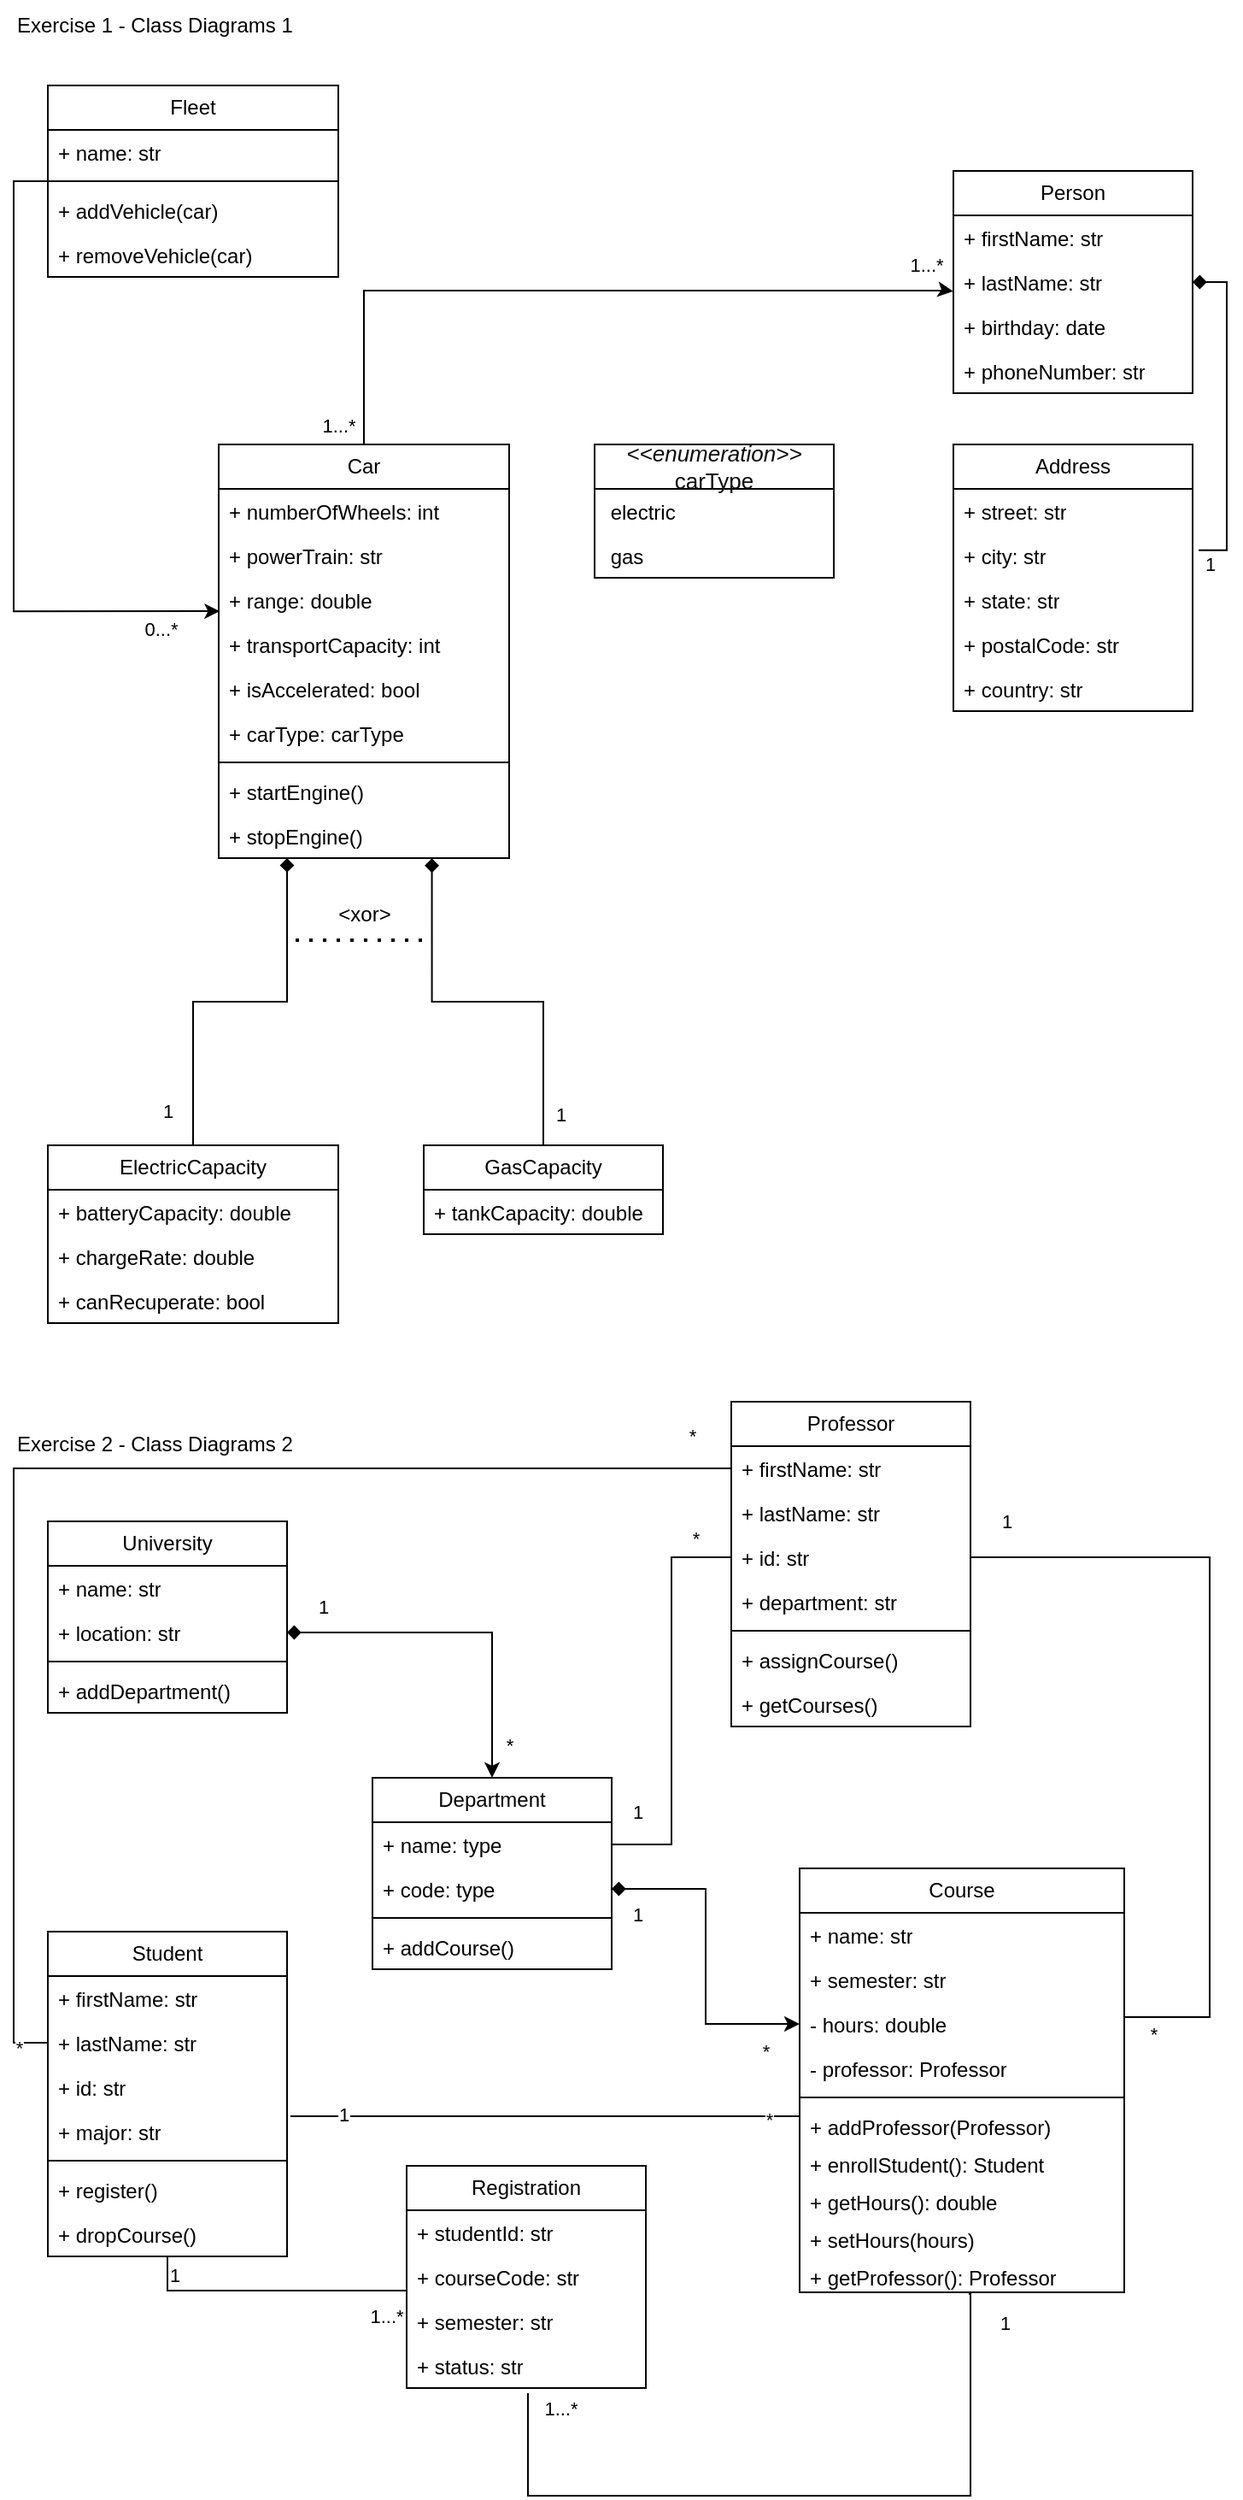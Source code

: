 <mxfile version="26.2.14">
  <diagram name="Seite-1" id="nuRy8XayF3R8RA2q7aN4">
    <mxGraphModel dx="2038" dy="1167" grid="1" gridSize="10" guides="1" tooltips="1" connect="1" arrows="1" fold="1" page="1" pageScale="1" pageWidth="827" pageHeight="1169" math="0" shadow="0">
      <root>
        <mxCell id="0" />
        <mxCell id="1" parent="0" />
        <mxCell id="fvXLMQJE6_1WcUERzuXJ-68" style="edgeStyle=orthogonalEdgeStyle;rounded=0;orthogonalLoop=1;jettySize=auto;html=1;entryX=0.004;entryY=0.752;entryDx=0;entryDy=0;entryPerimeter=0;" parent="1" source="fvXLMQJE6_1WcUERzuXJ-7" target="fvXLMQJE6_1WcUERzuXJ-18" edge="1">
          <mxGeometry relative="1" as="geometry">
            <Array as="points">
              <mxPoint x="40" y="116" />
              <mxPoint x="40" y="368" />
            </Array>
          </mxGeometry>
        </mxCell>
        <mxCell id="fvXLMQJE6_1WcUERzuXJ-70" value="0...*" style="edgeLabel;html=1;align=center;verticalAlign=middle;resizable=0;points=[];" parent="fvXLMQJE6_1WcUERzuXJ-68" vertex="1" connectable="0">
          <mxGeometry x="0.899" y="-1" relative="1" as="geometry">
            <mxPoint x="-15" y="9" as="offset" />
          </mxGeometry>
        </mxCell>
        <mxCell id="fvXLMQJE6_1WcUERzuXJ-7" value="Fleet" style="swimlane;fontStyle=0;childLayout=stackLayout;horizontal=1;startSize=26;fillColor=none;horizontalStack=0;resizeParent=1;resizeParentMax=0;resizeLast=0;collapsible=1;marginBottom=0;whiteSpace=wrap;html=1;" parent="1" vertex="1">
          <mxGeometry x="60" y="60" width="170" height="112" as="geometry" />
        </mxCell>
        <mxCell id="fvXLMQJE6_1WcUERzuXJ-8" value="+ name: str" style="text;strokeColor=none;fillColor=none;align=left;verticalAlign=top;spacingLeft=4;spacingRight=4;overflow=hidden;rotatable=0;points=[[0,0.5],[1,0.5]];portConstraint=eastwest;whiteSpace=wrap;html=1;" parent="fvXLMQJE6_1WcUERzuXJ-7" vertex="1">
          <mxGeometry y="26" width="170" height="26" as="geometry" />
        </mxCell>
        <mxCell id="fvXLMQJE6_1WcUERzuXJ-28" value="" style="line;strokeWidth=1;fillColor=none;align=left;verticalAlign=middle;spacingTop=-1;spacingLeft=3;spacingRight=3;rotatable=0;labelPosition=right;points=[];portConstraint=eastwest;strokeColor=inherit;" parent="fvXLMQJE6_1WcUERzuXJ-7" vertex="1">
          <mxGeometry y="52" width="170" height="8" as="geometry" />
        </mxCell>
        <mxCell id="fvXLMQJE6_1WcUERzuXJ-9" value="+ addVehicle(car)" style="text;strokeColor=none;fillColor=none;align=left;verticalAlign=top;spacingLeft=4;spacingRight=4;overflow=hidden;rotatable=0;points=[[0,0.5],[1,0.5]];portConstraint=eastwest;whiteSpace=wrap;html=1;" parent="fvXLMQJE6_1WcUERzuXJ-7" vertex="1">
          <mxGeometry y="60" width="170" height="26" as="geometry" />
        </mxCell>
        <mxCell id="fvXLMQJE6_1WcUERzuXJ-10" value="+ removeVehicle(car)" style="text;strokeColor=none;fillColor=none;align=left;verticalAlign=top;spacingLeft=4;spacingRight=4;overflow=hidden;rotatable=0;points=[[0,0.5],[1,0.5]];portConstraint=eastwest;whiteSpace=wrap;html=1;" parent="fvXLMQJE6_1WcUERzuXJ-7" vertex="1">
          <mxGeometry y="86" width="170" height="26" as="geometry" />
        </mxCell>
        <mxCell id="fvXLMQJE6_1WcUERzuXJ-59" style="edgeStyle=orthogonalEdgeStyle;rounded=0;orthogonalLoop=1;jettySize=auto;html=1;entryX=0.5;entryY=0;entryDx=0;entryDy=0;endArrow=none;endFill=1;startArrow=diamond;startFill=1;" parent="1" source="fvXLMQJE6_1WcUERzuXJ-15" target="fvXLMQJE6_1WcUERzuXJ-48" edge="1">
          <mxGeometry relative="1" as="geometry">
            <Array as="points">
              <mxPoint x="200" y="596" />
              <mxPoint x="145" y="596" />
            </Array>
          </mxGeometry>
        </mxCell>
        <mxCell id="fvXLMQJE6_1WcUERzuXJ-84" value="1" style="edgeLabel;html=1;align=center;verticalAlign=middle;resizable=0;points=[];" parent="fvXLMQJE6_1WcUERzuXJ-59" vertex="1" connectable="0">
          <mxGeometry x="0.82" y="2" relative="1" as="geometry">
            <mxPoint x="-17" as="offset" />
          </mxGeometry>
        </mxCell>
        <mxCell id="fvXLMQJE6_1WcUERzuXJ-65" style="edgeStyle=orthogonalEdgeStyle;rounded=0;orthogonalLoop=1;jettySize=auto;html=1;entryX=-0.001;entryY=0.707;entryDx=0;entryDy=0;entryPerimeter=0;" parent="1" source="fvXLMQJE6_1WcUERzuXJ-15" target="fvXLMQJE6_1WcUERzuXJ-31" edge="1">
          <mxGeometry relative="1" as="geometry">
            <mxPoint x="550" y="170" as="targetPoint" />
            <Array as="points">
              <mxPoint x="245" y="180" />
              <mxPoint x="587" y="180" />
            </Array>
          </mxGeometry>
        </mxCell>
        <mxCell id="fvXLMQJE6_1WcUERzuXJ-66" value="1...*" style="edgeLabel;html=1;align=center;verticalAlign=middle;resizable=0;points=[];" parent="fvXLMQJE6_1WcUERzuXJ-65" vertex="1" connectable="0">
          <mxGeometry x="-0.947" y="-1" relative="1" as="geometry">
            <mxPoint x="-16" as="offset" />
          </mxGeometry>
        </mxCell>
        <mxCell id="fvXLMQJE6_1WcUERzuXJ-67" value="1...*" style="edgeLabel;html=1;align=center;verticalAlign=middle;resizable=0;points=[];" parent="fvXLMQJE6_1WcUERzuXJ-65" vertex="1" connectable="0">
          <mxGeometry x="0.928" y="1" relative="1" as="geometry">
            <mxPoint y="-14" as="offset" />
          </mxGeometry>
        </mxCell>
        <mxCell id="fvXLMQJE6_1WcUERzuXJ-78" style="edgeStyle=orthogonalEdgeStyle;rounded=0;orthogonalLoop=1;jettySize=auto;html=1;entryX=0.5;entryY=0;entryDx=0;entryDy=0;exitX=0.734;exitY=1.007;exitDx=0;exitDy=0;exitPerimeter=0;startArrow=diamond;startFill=1;endArrow=none;" parent="1" source="fvXLMQJE6_1WcUERzuXJ-57" target="fvXLMQJE6_1WcUERzuXJ-52" edge="1">
          <mxGeometry relative="1" as="geometry" />
        </mxCell>
        <mxCell id="fvXLMQJE6_1WcUERzuXJ-85" value="1" style="edgeLabel;html=1;align=center;verticalAlign=middle;resizable=0;points=[];" parent="fvXLMQJE6_1WcUERzuXJ-78" vertex="1" connectable="0">
          <mxGeometry x="0.84" relative="1" as="geometry">
            <mxPoint x="10" as="offset" />
          </mxGeometry>
        </mxCell>
        <mxCell id="fvXLMQJE6_1WcUERzuXJ-15" value="Car" style="swimlane;fontStyle=0;childLayout=stackLayout;horizontal=1;startSize=26;fillColor=none;horizontalStack=0;resizeParent=1;resizeParentMax=0;resizeLast=0;collapsible=1;marginBottom=0;whiteSpace=wrap;html=1;" parent="1" vertex="1">
          <mxGeometry x="160" y="270" width="170" height="242" as="geometry" />
        </mxCell>
        <mxCell id="fvXLMQJE6_1WcUERzuXJ-16" value="+ numberOfWheels: int" style="text;strokeColor=none;fillColor=none;align=left;verticalAlign=top;spacingLeft=4;spacingRight=4;overflow=hidden;rotatable=0;points=[[0,0.5],[1,0.5]];portConstraint=eastwest;whiteSpace=wrap;html=1;" parent="fvXLMQJE6_1WcUERzuXJ-15" vertex="1">
          <mxGeometry y="26" width="170" height="26" as="geometry" />
        </mxCell>
        <mxCell id="fvXLMQJE6_1WcUERzuXJ-17" value="+ powerTrain: str" style="text;strokeColor=none;fillColor=none;align=left;verticalAlign=top;spacingLeft=4;spacingRight=4;overflow=hidden;rotatable=0;points=[[0,0.5],[1,0.5]];portConstraint=eastwest;whiteSpace=wrap;html=1;" parent="fvXLMQJE6_1WcUERzuXJ-15" vertex="1">
          <mxGeometry y="52" width="170" height="26" as="geometry" />
        </mxCell>
        <mxCell id="fvXLMQJE6_1WcUERzuXJ-18" value="+ range: double" style="text;strokeColor=none;fillColor=none;align=left;verticalAlign=top;spacingLeft=4;spacingRight=4;overflow=hidden;rotatable=0;points=[[0,0.5],[1,0.5]];portConstraint=eastwest;whiteSpace=wrap;html=1;" parent="fvXLMQJE6_1WcUERzuXJ-15" vertex="1">
          <mxGeometry y="78" width="170" height="26" as="geometry" />
        </mxCell>
        <mxCell id="fvXLMQJE6_1WcUERzuXJ-21" value="+ transportCapacity: int" style="text;strokeColor=none;fillColor=none;align=left;verticalAlign=top;spacingLeft=4;spacingRight=4;overflow=hidden;rotatable=0;points=[[0,0.5],[1,0.5]];portConstraint=eastwest;whiteSpace=wrap;html=1;" parent="fvXLMQJE6_1WcUERzuXJ-15" vertex="1">
          <mxGeometry y="104" width="170" height="26" as="geometry" />
        </mxCell>
        <mxCell id="fvXLMQJE6_1WcUERzuXJ-22" value="+ isAccelerated: bool&lt;div&gt;&lt;br&gt;&lt;/div&gt;" style="text;strokeColor=none;fillColor=none;align=left;verticalAlign=top;spacingLeft=4;spacingRight=4;overflow=hidden;rotatable=0;points=[[0,0.5],[1,0.5]];portConstraint=eastwest;whiteSpace=wrap;html=1;" parent="fvXLMQJE6_1WcUERzuXJ-15" vertex="1">
          <mxGeometry y="130" width="170" height="26" as="geometry" />
        </mxCell>
        <mxCell id="fvXLMQJE6_1WcUERzuXJ-77" value="+ carType: carType" style="text;strokeColor=none;fillColor=none;align=left;verticalAlign=top;spacingLeft=4;spacingRight=4;overflow=hidden;rotatable=0;points=[[0,0.5],[1,0.5]];portConstraint=eastwest;whiteSpace=wrap;html=1;" parent="fvXLMQJE6_1WcUERzuXJ-15" vertex="1">
          <mxGeometry y="156" width="170" height="26" as="geometry" />
        </mxCell>
        <mxCell id="fvXLMQJE6_1WcUERzuXJ-58" value="" style="line;strokeWidth=1;fillColor=none;align=left;verticalAlign=middle;spacingTop=-1;spacingLeft=3;spacingRight=3;rotatable=0;labelPosition=right;points=[];portConstraint=eastwest;strokeColor=inherit;" parent="fvXLMQJE6_1WcUERzuXJ-15" vertex="1">
          <mxGeometry y="182" width="170" height="8" as="geometry" />
        </mxCell>
        <mxCell id="fvXLMQJE6_1WcUERzuXJ-56" value="+ startEngine()&lt;div&gt;&lt;br&gt;&lt;/div&gt;" style="text;strokeColor=none;fillColor=none;align=left;verticalAlign=top;spacingLeft=4;spacingRight=4;overflow=hidden;rotatable=0;points=[[0,0.5],[1,0.5]];portConstraint=eastwest;whiteSpace=wrap;html=1;" parent="fvXLMQJE6_1WcUERzuXJ-15" vertex="1">
          <mxGeometry y="190" width="170" height="26" as="geometry" />
        </mxCell>
        <mxCell id="fvXLMQJE6_1WcUERzuXJ-57" value="+ stopEngine()&lt;div&gt;&lt;br&gt;&lt;/div&gt;" style="text;strokeColor=none;fillColor=none;align=left;verticalAlign=top;spacingLeft=4;spacingRight=4;overflow=hidden;rotatable=0;points=[[0,0.5],[1,0.5]];portConstraint=eastwest;whiteSpace=wrap;html=1;" parent="fvXLMQJE6_1WcUERzuXJ-15" vertex="1">
          <mxGeometry y="216" width="170" height="26" as="geometry" />
        </mxCell>
        <mxCell id="fvXLMQJE6_1WcUERzuXJ-24" value="&lt;pre style=&quot;margin-top: 0px; margin-bottom: 0px; padding: var(--su12); border: 0px; font-width: inherit; line-height: var(--lh-md); font-family: var(--ff-mono); font-size-adjust: inherit; font-kerning: inherit; font-variant-alternates: inherit; font-variant-ligatures: inherit; font-variant-numeric: inherit; font-variant-east-asian: inherit; font-variant-position: inherit; font-feature-settings: inherit; font-optical-sizing: inherit; font-variation-settings: inherit; font-size: var(--fs-body1); vertical-align: baseline; box-sizing: inherit; width: auto; max-height: 600px; overflow: auto; border-radius: var(--br-md); color: rgb(12, 13, 14); overflow-wrap: normal; caret-color: rgb(12, 13, 14);&quot; class=&quot;lang-xml s-code-block&quot;&gt;&lt;i&gt;&lt;code style=&quot;margin: 0px; padding: 0px; border: 0px; font-variant-caps: inherit; font-width: inherit; line-height: inherit; font-family: inherit; font-size-adjust: inherit; font-kerning: inherit; font-variant-alternates: inherit; font-variant-ligatures: inherit; font-variant-numeric: inherit; font-variant-east-asian: inherit; font-variant-position: inherit; font-feature-settings: inherit; font-optical-sizing: inherit; font-variation-settings: inherit; font-size: var(--_pr-code-fs); vertical-align: baseline; box-sizing: inherit; white-space: inherit; --theme-base-primary-color-h: 27; --theme-base-primary-color-s: 89%; --theme-base-primary-color-l: 48%; --theme-primary-custom-100: hsl(var(--theme-base-primary-color-h), var(--theme-base-primary-color-s), calc(var(--theme-base-primary-color-l) + ((100% - var(--theme-base-primary-color-l)) * .9))); --theme-primary-custom-200: hsl(var(--theme-base-primary-color-h), var(--theme-base-primary-color-s), calc(var(--theme-base-primary-color-l) + ((100% - var(--theme-base-primary-color-l)) * .75))); --theme-primary-custom-300: hsl(var(--theme-base-primary-color-h), var(--theme-base-primary-color-s), calc(var(--theme-base-primary-color-l) + ((100% - var(--theme-base-primary-color-l)) * .5))); --theme-primary-custom-400: hsl(var(--theme-base-primary-color-h), var(--theme-base-primary-color-s), var(--theme-base-primary-color-l)); --theme-primary-custom-500: hsl(var(--theme-base-primary-color-h), var(--theme-base-primary-color-s), calc(var(--theme-base-primary-color-l) + (var(--theme-base-primary-color-l) * -.3))); --theme-primary-custom-600: hsl(var(--theme-base-primary-color-h), var(--theme-base-primary-color-s), calc(var(--theme-base-primary-color-l) + (var(--theme-base-primary-color-l) * -.6))); --theme-primary-custom: var(--theme-primary-custom-400); --theme-button-color: initial; --theme-button-hover-color: initial; --theme-button-hover-background-color: initial; --theme-button-active-background-color: initial; --theme-button-selected-color: initial; --theme-button-selected-background-color: initial; --theme-button-outlined-border-color: initial; --theme-button-outlined-selected-border-color: initial; --theme-button-primary-color: initial; --theme-button-primary-active-color: initial; --theme-button-primary-hover-color: initial; --theme-button-primary-selected-color: initial; --theme-button-primary-background-color: initial; --theme-button-primary-active-background-color: initial; --theme-button-primary-hover-background-color: initial; --theme-button-primary-selected-background-color: initial; --theme-background-color: var(--white); --theme-background-position: top left; --theme-background-repeat: repeat; --theme-background-size: auto; --theme-background-attachment: auto; --theme-content-background-color: var(--white); --theme-content-border-color: var(--black-225); --theme-header-background-color: var(--theme-primary); --theme-header-background-position: center left; --theme-header-background-repeat: repeat; --theme-header-background-size: auto; --theme-header-background-border-bottom: 0; --theme-header-link-color: var(--theme-primary); --theme-header-sponsored-color: light-dark(hsla(0,0%,100%,0.4), #000000); --theme-header-foreground-color: transparent; --theme-header-foreground-position: bottom right; --theme-header-foreground-repeat: no-repeat; --theme-header-foreground-size: auto; --theme-footer-background-color: light-dark(hsl(210,8%,5%), #e1e2e3); --theme-footer-background-position: top left; --theme-footer-background-repeat: no-repeat; --theme-footer-background-size: auto; --theme-footer-background-border-top: 0; --theme-footer-title-color: var(--black-250); --theme-footer-text-color: var(--black-300); --theme-footer-link-color: var(--black-300); --theme-footer-link-color-hover: var(--black-200); --theme-footer-divider-color: var(--black-500); --theme-footer-padding-top: 0; --theme-footer-padding-bottom: 0; --theme-link-color: initial; --theme-link-color-hover: initial; --theme-link-color-visited: initial; --theme-body-font-family: var(--ff-sans); --theme-body-font-color: var(--black-600); --theme-post-title-font-family: var(--ff-sans); --theme-post-title-color: var(--theme-link-color); --theme-post-title-color-hover: var(--theme-link-color-hover); --theme-post-title-color-visited: var(--theme-link-color-visited); --theme-post-body-font-family: var(--ff-sans); --theme-post-owner-background-color: var(--theme-secondary-100); --theme-post-owner-new-background-color: var(--theme-secondary-200); --theme-topbar-bottom-border: 1px solid var(--black-225);&quot; class=&quot;hljs language-xml&quot; data-highlighted=&quot;yes&quot;&gt;&lt;span style=&quot;margin: 0px; padding: 0px; border: 0px; font-variant-caps: inherit; font-width: inherit; line-height: inherit; font-family: inherit; font-size-adjust: inherit; font-kerning: inherit; font-variant-alternates: inherit; font-variant-ligatures: inherit; font-variant-numeric: inherit; font-variant-east-asian: inherit; font-variant-position: inherit; font-feature-settings: inherit; font-optical-sizing: inherit; font-variation-settings: inherit; font-size: 13px; vertical-align: baseline; box-sizing: inherit;&quot; class=&quot;hljs-tag&quot;&gt;&amp;lt;&lt;/span&gt;&lt;/code&gt;&lt;span style=&quot;font-family: inherit; font-size: 13px; font-variant-caps: inherit; white-space: inherit;&quot;&gt;&amp;lt;enumeration&lt;/span&gt;&lt;span style=&quot;font-family: inherit; font-size: 13px; font-variant-caps: inherit; white-space: inherit;&quot;&gt;&amp;gt;&lt;/span&gt;&lt;span style=&quot;font-family: inherit; font-size: 13px; font-variant-caps: inherit; white-space: inherit;&quot;&gt;&amp;gt;&lt;/span&gt;&lt;/i&gt;&lt;/pre&gt;&lt;pre style=&quot;margin-top: 0px; margin-bottom: 0px; padding: var(--su12); border: 0px; font-width: inherit; line-height: var(--lh-md); font-family: var(--ff-mono); font-size-adjust: inherit; font-kerning: inherit; font-variant-alternates: inherit; font-variant-ligatures: inherit; font-variant-numeric: inherit; font-variant-east-asian: inherit; font-variant-position: inherit; font-feature-settings: inherit; font-optical-sizing: inherit; font-variation-settings: inherit; font-size: var(--fs-body1); vertical-align: baseline; box-sizing: inherit; width: auto; max-height: 600px; overflow: auto; border-radius: var(--br-md); color: rgb(12, 13, 14); overflow-wrap: normal; caret-color: rgb(12, 13, 14);&quot; class=&quot;lang-xml s-code-block&quot;&gt;&lt;span style=&quot;font-family: inherit; font-size: 13px; font-style: inherit; font-variant-caps: inherit; white-space: inherit;&quot;&gt;carType&lt;/span&gt;&lt;/pre&gt;" style="swimlane;fontStyle=0;childLayout=stackLayout;horizontal=1;startSize=26;fillColor=none;horizontalStack=0;resizeParent=1;resizeParentMax=0;resizeLast=0;collapsible=1;marginBottom=0;whiteSpace=wrap;html=1;align=center;" parent="1" vertex="1">
          <mxGeometry x="380" y="270" width="140" height="78" as="geometry" />
        </mxCell>
        <mxCell id="fvXLMQJE6_1WcUERzuXJ-25" value="&amp;nbsp;electric" style="text;strokeColor=none;fillColor=none;align=left;verticalAlign=top;spacingLeft=4;spacingRight=4;overflow=hidden;rotatable=0;points=[[0,0.5],[1,0.5]];portConstraint=eastwest;whiteSpace=wrap;html=1;" parent="fvXLMQJE6_1WcUERzuXJ-24" vertex="1">
          <mxGeometry y="26" width="140" height="26" as="geometry" />
        </mxCell>
        <mxCell id="fvXLMQJE6_1WcUERzuXJ-26" value="&amp;nbsp;gas" style="text;strokeColor=none;fillColor=none;align=left;verticalAlign=top;spacingLeft=4;spacingRight=4;overflow=hidden;rotatable=0;points=[[0,0.5],[1,0.5]];portConstraint=eastwest;whiteSpace=wrap;html=1;" parent="fvXLMQJE6_1WcUERzuXJ-24" vertex="1">
          <mxGeometry y="52" width="140" height="26" as="geometry" />
        </mxCell>
        <mxCell id="fvXLMQJE6_1WcUERzuXJ-29" value="Person" style="swimlane;fontStyle=0;childLayout=stackLayout;horizontal=1;startSize=26;fillColor=none;horizontalStack=0;resizeParent=1;resizeParentMax=0;resizeLast=0;collapsible=1;marginBottom=0;whiteSpace=wrap;html=1;" parent="1" vertex="1">
          <mxGeometry x="590" y="110" width="140" height="130" as="geometry" />
        </mxCell>
        <mxCell id="fvXLMQJE6_1WcUERzuXJ-30" value="+ firstName: str" style="text;strokeColor=none;fillColor=none;align=left;verticalAlign=top;spacingLeft=4;spacingRight=4;overflow=hidden;rotatable=0;points=[[0,0.5],[1,0.5]];portConstraint=eastwest;whiteSpace=wrap;html=1;" parent="fvXLMQJE6_1WcUERzuXJ-29" vertex="1">
          <mxGeometry y="26" width="140" height="26" as="geometry" />
        </mxCell>
        <mxCell id="fvXLMQJE6_1WcUERzuXJ-31" value="+ lastName: str" style="text;strokeColor=none;fillColor=none;align=left;verticalAlign=top;spacingLeft=4;spacingRight=4;overflow=hidden;rotatable=0;points=[[0,0.5],[1,0.5]];portConstraint=eastwest;whiteSpace=wrap;html=1;" parent="fvXLMQJE6_1WcUERzuXJ-29" vertex="1">
          <mxGeometry y="52" width="140" height="26" as="geometry" />
        </mxCell>
        <mxCell id="fvXLMQJE6_1WcUERzuXJ-32" value="+ birthday: date" style="text;strokeColor=none;fillColor=none;align=left;verticalAlign=top;spacingLeft=4;spacingRight=4;overflow=hidden;rotatable=0;points=[[0,0.5],[1,0.5]];portConstraint=eastwest;whiteSpace=wrap;html=1;" parent="fvXLMQJE6_1WcUERzuXJ-29" vertex="1">
          <mxGeometry y="78" width="140" height="26" as="geometry" />
        </mxCell>
        <mxCell id="fvXLMQJE6_1WcUERzuXJ-33" value="+ phoneNumber: str" style="text;strokeColor=none;fillColor=none;align=left;verticalAlign=top;spacingLeft=4;spacingRight=4;overflow=hidden;rotatable=0;points=[[0,0.5],[1,0.5]];portConstraint=eastwest;whiteSpace=wrap;html=1;" parent="fvXLMQJE6_1WcUERzuXJ-29" vertex="1">
          <mxGeometry y="104" width="140" height="26" as="geometry" />
        </mxCell>
        <mxCell id="fvXLMQJE6_1WcUERzuXJ-34" value="Address" style="swimlane;fontStyle=0;childLayout=stackLayout;horizontal=1;startSize=26;fillColor=none;horizontalStack=0;resizeParent=1;resizeParentMax=0;resizeLast=0;collapsible=1;marginBottom=0;whiteSpace=wrap;html=1;" parent="1" vertex="1">
          <mxGeometry x="590" y="270" width="140" height="156" as="geometry" />
        </mxCell>
        <mxCell id="fvXLMQJE6_1WcUERzuXJ-35" value="+ street: str" style="text;strokeColor=none;fillColor=none;align=left;verticalAlign=top;spacingLeft=4;spacingRight=4;overflow=hidden;rotatable=0;points=[[0,0.5],[1,0.5]];portConstraint=eastwest;whiteSpace=wrap;html=1;" parent="fvXLMQJE6_1WcUERzuXJ-34" vertex="1">
          <mxGeometry y="26" width="140" height="26" as="geometry" />
        </mxCell>
        <mxCell id="fvXLMQJE6_1WcUERzuXJ-36" value="+ city: str" style="text;strokeColor=none;fillColor=none;align=left;verticalAlign=top;spacingLeft=4;spacingRight=4;overflow=hidden;rotatable=0;points=[[0,0.5],[1,0.5]];portConstraint=eastwest;whiteSpace=wrap;html=1;" parent="fvXLMQJE6_1WcUERzuXJ-34" vertex="1">
          <mxGeometry y="52" width="140" height="26" as="geometry" />
        </mxCell>
        <mxCell id="fvXLMQJE6_1WcUERzuXJ-37" value="+ state: str" style="text;strokeColor=none;fillColor=none;align=left;verticalAlign=top;spacingLeft=4;spacingRight=4;overflow=hidden;rotatable=0;points=[[0,0.5],[1,0.5]];portConstraint=eastwest;whiteSpace=wrap;html=1;" parent="fvXLMQJE6_1WcUERzuXJ-34" vertex="1">
          <mxGeometry y="78" width="140" height="26" as="geometry" />
        </mxCell>
        <mxCell id="fvXLMQJE6_1WcUERzuXJ-44" value="+ postalCode: str" style="text;strokeColor=none;fillColor=none;align=left;verticalAlign=top;spacingLeft=4;spacingRight=4;overflow=hidden;rotatable=0;points=[[0,0.5],[1,0.5]];portConstraint=eastwest;whiteSpace=wrap;html=1;" parent="fvXLMQJE6_1WcUERzuXJ-34" vertex="1">
          <mxGeometry y="104" width="140" height="26" as="geometry" />
        </mxCell>
        <mxCell id="fvXLMQJE6_1WcUERzuXJ-45" value="+ country: str" style="text;strokeColor=none;fillColor=none;align=left;verticalAlign=top;spacingLeft=4;spacingRight=4;overflow=hidden;rotatable=0;points=[[0,0.5],[1,0.5]];portConstraint=eastwest;whiteSpace=wrap;html=1;" parent="fvXLMQJE6_1WcUERzuXJ-34" vertex="1">
          <mxGeometry y="130" width="140" height="26" as="geometry" />
        </mxCell>
        <mxCell id="fvXLMQJE6_1WcUERzuXJ-41" style="edgeStyle=orthogonalEdgeStyle;rounded=0;orthogonalLoop=1;jettySize=auto;html=1;exitX=1;exitY=0.5;exitDx=0;exitDy=0;entryX=1.025;entryY=0.382;entryDx=0;entryDy=0;entryPerimeter=0;endArrow=none;startFill=1;startArrow=diamond;" parent="1" source="fvXLMQJE6_1WcUERzuXJ-29" target="fvXLMQJE6_1WcUERzuXJ-36" edge="1">
          <mxGeometry relative="1" as="geometry" />
        </mxCell>
        <mxCell id="fvXLMQJE6_1WcUERzuXJ-43" value="1" style="edgeLabel;html=1;align=center;verticalAlign=middle;resizable=0;points=[];" parent="fvXLMQJE6_1WcUERzuXJ-41" vertex="1" connectable="0">
          <mxGeometry x="0.895" y="-1" relative="1" as="geometry">
            <mxPoint x="-4" y="9" as="offset" />
          </mxGeometry>
        </mxCell>
        <mxCell id="fvXLMQJE6_1WcUERzuXJ-48" value="ElectricCapacity" style="swimlane;fontStyle=0;childLayout=stackLayout;horizontal=1;startSize=26;fillColor=none;horizontalStack=0;resizeParent=1;resizeParentMax=0;resizeLast=0;collapsible=1;marginBottom=0;whiteSpace=wrap;html=1;" parent="1" vertex="1">
          <mxGeometry x="60" y="680" width="170" height="104" as="geometry" />
        </mxCell>
        <mxCell id="fvXLMQJE6_1WcUERzuXJ-49" value="+ batteryCapacity: double" style="text;strokeColor=none;fillColor=none;align=left;verticalAlign=top;spacingLeft=4;spacingRight=4;overflow=hidden;rotatable=0;points=[[0,0.5],[1,0.5]];portConstraint=eastwest;whiteSpace=wrap;html=1;" parent="fvXLMQJE6_1WcUERzuXJ-48" vertex="1">
          <mxGeometry y="26" width="170" height="26" as="geometry" />
        </mxCell>
        <mxCell id="fvXLMQJE6_1WcUERzuXJ-50" value="+ chargeRate: double" style="text;strokeColor=none;fillColor=none;align=left;verticalAlign=top;spacingLeft=4;spacingRight=4;overflow=hidden;rotatable=0;points=[[0,0.5],[1,0.5]];portConstraint=eastwest;whiteSpace=wrap;html=1;" parent="fvXLMQJE6_1WcUERzuXJ-48" vertex="1">
          <mxGeometry y="52" width="170" height="26" as="geometry" />
        </mxCell>
        <mxCell id="fvXLMQJE6_1WcUERzuXJ-51" value="+ canRecuperate: bool" style="text;strokeColor=none;fillColor=none;align=left;verticalAlign=top;spacingLeft=4;spacingRight=4;overflow=hidden;rotatable=0;points=[[0,0.5],[1,0.5]];portConstraint=eastwest;whiteSpace=wrap;html=1;" parent="fvXLMQJE6_1WcUERzuXJ-48" vertex="1">
          <mxGeometry y="78" width="170" height="26" as="geometry" />
        </mxCell>
        <mxCell id="fvXLMQJE6_1WcUERzuXJ-52" value="GasCapacity" style="swimlane;fontStyle=0;childLayout=stackLayout;horizontal=1;startSize=26;fillColor=none;horizontalStack=0;resizeParent=1;resizeParentMax=0;resizeLast=0;collapsible=1;marginBottom=0;whiteSpace=wrap;html=1;" parent="1" vertex="1">
          <mxGeometry x="280" y="680" width="140" height="52" as="geometry" />
        </mxCell>
        <mxCell id="fvXLMQJE6_1WcUERzuXJ-53" value="+ tankCapacity: double" style="text;strokeColor=none;fillColor=none;align=left;verticalAlign=top;spacingLeft=4;spacingRight=4;overflow=hidden;rotatable=0;points=[[0,0.5],[1,0.5]];portConstraint=eastwest;whiteSpace=wrap;html=1;" parent="fvXLMQJE6_1WcUERzuXJ-52" vertex="1">
          <mxGeometry y="26" width="140" height="26" as="geometry" />
        </mxCell>
        <mxCell id="fvXLMQJE6_1WcUERzuXJ-79" value="&amp;lt;xor&amp;gt;" style="text;html=1;align=center;verticalAlign=middle;resizable=0;points=[];autosize=1;strokeColor=none;fillColor=none;" parent="1" vertex="1">
          <mxGeometry x="220" y="530" width="50" height="30" as="geometry" />
        </mxCell>
        <mxCell id="fvXLMQJE6_1WcUERzuXJ-82" value="" style="endArrow=none;dashed=1;html=1;dashPattern=1 3;strokeWidth=2;rounded=0;endSize=5;fontSize=7;" parent="1" edge="1">
          <mxGeometry width="50" height="50" relative="1" as="geometry">
            <mxPoint x="205" y="560" as="sourcePoint" />
            <mxPoint x="285" y="560" as="targetPoint" />
          </mxGeometry>
        </mxCell>
        <mxCell id="BmxaFVS8Lb5_gqqTF-NY-1" value="Exercise 1 - Class Diagrams 1" style="text;html=1;align=left;verticalAlign=middle;whiteSpace=wrap;rounded=0;" vertex="1" parent="1">
          <mxGeometry x="40" y="10" width="370" height="30" as="geometry" />
        </mxCell>
        <mxCell id="BmxaFVS8Lb5_gqqTF-NY-2" value="Exercise 2 - Class Diagrams 2" style="text;html=1;align=left;verticalAlign=middle;whiteSpace=wrap;rounded=0;" vertex="1" parent="1">
          <mxGeometry x="40" y="840" width="370" height="30" as="geometry" />
        </mxCell>
        <mxCell id="BmxaFVS8Lb5_gqqTF-NY-3" value="University" style="swimlane;fontStyle=0;childLayout=stackLayout;horizontal=1;startSize=26;fillColor=none;horizontalStack=0;resizeParent=1;resizeParentMax=0;resizeLast=0;collapsible=1;marginBottom=0;whiteSpace=wrap;html=1;" vertex="1" parent="1">
          <mxGeometry x="60" y="900" width="140" height="112" as="geometry" />
        </mxCell>
        <mxCell id="BmxaFVS8Lb5_gqqTF-NY-4" value="+ name: str" style="text;strokeColor=none;fillColor=none;align=left;verticalAlign=top;spacingLeft=4;spacingRight=4;overflow=hidden;rotatable=0;points=[[0,0.5],[1,0.5]];portConstraint=eastwest;whiteSpace=wrap;html=1;" vertex="1" parent="BmxaFVS8Lb5_gqqTF-NY-3">
          <mxGeometry y="26" width="140" height="26" as="geometry" />
        </mxCell>
        <mxCell id="BmxaFVS8Lb5_gqqTF-NY-5" value="+ location: str" style="text;strokeColor=none;fillColor=none;align=left;verticalAlign=top;spacingLeft=4;spacingRight=4;overflow=hidden;rotatable=0;points=[[0,0.5],[1,0.5]];portConstraint=eastwest;whiteSpace=wrap;html=1;" vertex="1" parent="BmxaFVS8Lb5_gqqTF-NY-3">
          <mxGeometry y="52" width="140" height="26" as="geometry" />
        </mxCell>
        <mxCell id="BmxaFVS8Lb5_gqqTF-NY-54" value="" style="line;strokeWidth=1;fillColor=none;align=left;verticalAlign=middle;spacingTop=-1;spacingLeft=3;spacingRight=3;rotatable=0;labelPosition=right;points=[];portConstraint=eastwest;strokeColor=inherit;" vertex="1" parent="BmxaFVS8Lb5_gqqTF-NY-3">
          <mxGeometry y="78" width="140" height="8" as="geometry" />
        </mxCell>
        <mxCell id="BmxaFVS8Lb5_gqqTF-NY-6" value="+ addDepartment()" style="text;strokeColor=none;fillColor=none;align=left;verticalAlign=top;spacingLeft=4;spacingRight=4;overflow=hidden;rotatable=0;points=[[0,0.5],[1,0.5]];portConstraint=eastwest;whiteSpace=wrap;html=1;" vertex="1" parent="BmxaFVS8Lb5_gqqTF-NY-3">
          <mxGeometry y="86" width="140" height="26" as="geometry" />
        </mxCell>
        <mxCell id="BmxaFVS8Lb5_gqqTF-NY-28" style="edgeStyle=orthogonalEdgeStyle;rounded=0;orthogonalLoop=1;jettySize=auto;html=1;entryX=0;entryY=0.5;entryDx=0;entryDy=0;endArrow=none;startFill=0;" edge="1" parent="1" source="BmxaFVS8Lb5_gqqTF-NY-7" target="BmxaFVS8Lb5_gqqTF-NY-13">
          <mxGeometry relative="1" as="geometry">
            <Array as="points">
              <mxPoint x="130" y="1350" />
              <mxPoint x="270" y="1350" />
            </Array>
          </mxGeometry>
        </mxCell>
        <mxCell id="BmxaFVS8Lb5_gqqTF-NY-29" value="1" style="edgeLabel;html=1;align=center;verticalAlign=middle;resizable=0;points=[];" vertex="1" connectable="0" parent="BmxaFVS8Lb5_gqqTF-NY-28">
          <mxGeometry x="-0.867" y="4" relative="1" as="geometry">
            <mxPoint as="offset" />
          </mxGeometry>
        </mxCell>
        <mxCell id="BmxaFVS8Lb5_gqqTF-NY-30" value="1...*" style="edgeLabel;html=1;align=center;verticalAlign=middle;resizable=0;points=[];" vertex="1" connectable="0" parent="BmxaFVS8Lb5_gqqTF-NY-28">
          <mxGeometry x="0.801" y="1" relative="1" as="geometry">
            <mxPoint x="-4" y="16" as="offset" />
          </mxGeometry>
        </mxCell>
        <mxCell id="BmxaFVS8Lb5_gqqTF-NY-7" value="Student" style="swimlane;fontStyle=0;childLayout=stackLayout;horizontal=1;startSize=26;fillColor=none;horizontalStack=0;resizeParent=1;resizeParentMax=0;resizeLast=0;collapsible=1;marginBottom=0;whiteSpace=wrap;html=1;" vertex="1" parent="1">
          <mxGeometry x="60" y="1140" width="140" height="190" as="geometry" />
        </mxCell>
        <mxCell id="BmxaFVS8Lb5_gqqTF-NY-8" value="+ firstName: str" style="text;strokeColor=none;fillColor=none;align=left;verticalAlign=top;spacingLeft=4;spacingRight=4;overflow=hidden;rotatable=0;points=[[0,0.5],[1,0.5]];portConstraint=eastwest;whiteSpace=wrap;html=1;" vertex="1" parent="BmxaFVS8Lb5_gqqTF-NY-7">
          <mxGeometry y="26" width="140" height="26" as="geometry" />
        </mxCell>
        <mxCell id="BmxaFVS8Lb5_gqqTF-NY-9" value="+ lastName: str" style="text;strokeColor=none;fillColor=none;align=left;verticalAlign=top;spacingLeft=4;spacingRight=4;overflow=hidden;rotatable=0;points=[[0,0.5],[1,0.5]];portConstraint=eastwest;whiteSpace=wrap;html=1;" vertex="1" parent="BmxaFVS8Lb5_gqqTF-NY-7">
          <mxGeometry y="52" width="140" height="26" as="geometry" />
        </mxCell>
        <mxCell id="BmxaFVS8Lb5_gqqTF-NY-10" value="+ id: str" style="text;strokeColor=none;fillColor=none;align=left;verticalAlign=top;spacingLeft=4;spacingRight=4;overflow=hidden;rotatable=0;points=[[0,0.5],[1,0.5]];portConstraint=eastwest;whiteSpace=wrap;html=1;" vertex="1" parent="BmxaFVS8Lb5_gqqTF-NY-7">
          <mxGeometry y="78" width="140" height="26" as="geometry" />
        </mxCell>
        <mxCell id="BmxaFVS8Lb5_gqqTF-NY-39" value="+ major: str" style="text;strokeColor=none;fillColor=none;align=left;verticalAlign=top;spacingLeft=4;spacingRight=4;overflow=hidden;rotatable=0;points=[[0,0.5],[1,0.5]];portConstraint=eastwest;whiteSpace=wrap;html=1;" vertex="1" parent="BmxaFVS8Lb5_gqqTF-NY-7">
          <mxGeometry y="104" width="140" height="26" as="geometry" />
        </mxCell>
        <mxCell id="BmxaFVS8Lb5_gqqTF-NY-47" value="" style="line;strokeWidth=1;fillColor=none;align=left;verticalAlign=middle;spacingTop=-1;spacingLeft=3;spacingRight=3;rotatable=0;labelPosition=right;points=[];portConstraint=eastwest;strokeColor=inherit;" vertex="1" parent="BmxaFVS8Lb5_gqqTF-NY-7">
          <mxGeometry y="130" width="140" height="8" as="geometry" />
        </mxCell>
        <mxCell id="BmxaFVS8Lb5_gqqTF-NY-43" value="+ register()" style="text;strokeColor=none;fillColor=none;align=left;verticalAlign=top;spacingLeft=4;spacingRight=4;overflow=hidden;rotatable=0;points=[[0,0.5],[1,0.5]];portConstraint=eastwest;whiteSpace=wrap;html=1;" vertex="1" parent="BmxaFVS8Lb5_gqqTF-NY-7">
          <mxGeometry y="138" width="140" height="26" as="geometry" />
        </mxCell>
        <mxCell id="BmxaFVS8Lb5_gqqTF-NY-44" value="+ dropCourse()" style="text;strokeColor=none;fillColor=none;align=left;verticalAlign=top;spacingLeft=4;spacingRight=4;overflow=hidden;rotatable=0;points=[[0,0.5],[1,0.5]];portConstraint=eastwest;whiteSpace=wrap;html=1;" vertex="1" parent="BmxaFVS8Lb5_gqqTF-NY-7">
          <mxGeometry y="164" width="140" height="26" as="geometry" />
        </mxCell>
        <mxCell id="BmxaFVS8Lb5_gqqTF-NY-11" value="Registration" style="swimlane;fontStyle=0;childLayout=stackLayout;horizontal=1;startSize=26;fillColor=none;horizontalStack=0;resizeParent=1;resizeParentMax=0;resizeLast=0;collapsible=1;marginBottom=0;whiteSpace=wrap;html=1;" vertex="1" parent="1">
          <mxGeometry x="270" y="1277" width="140" height="130" as="geometry" />
        </mxCell>
        <mxCell id="BmxaFVS8Lb5_gqqTF-NY-12" value="+ studentId: str" style="text;strokeColor=none;fillColor=none;align=left;verticalAlign=top;spacingLeft=4;spacingRight=4;overflow=hidden;rotatable=0;points=[[0,0.5],[1,0.5]];portConstraint=eastwest;whiteSpace=wrap;html=1;" vertex="1" parent="BmxaFVS8Lb5_gqqTF-NY-11">
          <mxGeometry y="26" width="140" height="26" as="geometry" />
        </mxCell>
        <mxCell id="BmxaFVS8Lb5_gqqTF-NY-13" value="+ courseCode: str" style="text;strokeColor=none;fillColor=none;align=left;verticalAlign=top;spacingLeft=4;spacingRight=4;overflow=hidden;rotatable=0;points=[[0,0.5],[1,0.5]];portConstraint=eastwest;whiteSpace=wrap;html=1;" vertex="1" parent="BmxaFVS8Lb5_gqqTF-NY-11">
          <mxGeometry y="52" width="140" height="26" as="geometry" />
        </mxCell>
        <mxCell id="BmxaFVS8Lb5_gqqTF-NY-14" value="+ semester: str" style="text;strokeColor=none;fillColor=none;align=left;verticalAlign=top;spacingLeft=4;spacingRight=4;overflow=hidden;rotatable=0;points=[[0,0.5],[1,0.5]];portConstraint=eastwest;whiteSpace=wrap;html=1;" vertex="1" parent="BmxaFVS8Lb5_gqqTF-NY-11">
          <mxGeometry y="78" width="140" height="26" as="geometry" />
        </mxCell>
        <mxCell id="BmxaFVS8Lb5_gqqTF-NY-79" value="+ status: str" style="text;strokeColor=none;fillColor=none;align=left;verticalAlign=top;spacingLeft=4;spacingRight=4;overflow=hidden;rotatable=0;points=[[0,0.5],[1,0.5]];portConstraint=eastwest;whiteSpace=wrap;html=1;" vertex="1" parent="BmxaFVS8Lb5_gqqTF-NY-11">
          <mxGeometry y="104" width="140" height="26" as="geometry" />
        </mxCell>
        <mxCell id="BmxaFVS8Lb5_gqqTF-NY-15" value="Course" style="swimlane;fontStyle=0;childLayout=stackLayout;horizontal=1;startSize=26;fillColor=none;horizontalStack=0;resizeParent=1;resizeParentMax=0;resizeLast=0;collapsible=1;marginBottom=0;whiteSpace=wrap;html=1;" vertex="1" parent="1">
          <mxGeometry x="500" y="1103" width="190" height="248" as="geometry" />
        </mxCell>
        <mxCell id="BmxaFVS8Lb5_gqqTF-NY-16" value="+ name: str" style="text;strokeColor=none;fillColor=none;align=left;verticalAlign=top;spacingLeft=4;spacingRight=4;overflow=hidden;rotatable=0;points=[[0,0.5],[1,0.5]];portConstraint=eastwest;whiteSpace=wrap;html=1;" vertex="1" parent="BmxaFVS8Lb5_gqqTF-NY-15">
          <mxGeometry y="26" width="190" height="26" as="geometry" />
        </mxCell>
        <mxCell id="BmxaFVS8Lb5_gqqTF-NY-17" value="+ semester: str" style="text;strokeColor=none;fillColor=none;align=left;verticalAlign=top;spacingLeft=4;spacingRight=4;overflow=hidden;rotatable=0;points=[[0,0.5],[1,0.5]];portConstraint=eastwest;whiteSpace=wrap;html=1;" vertex="1" parent="BmxaFVS8Lb5_gqqTF-NY-15">
          <mxGeometry y="52" width="190" height="26" as="geometry" />
        </mxCell>
        <mxCell id="BmxaFVS8Lb5_gqqTF-NY-18" value="- hours: double" style="text;strokeColor=none;fillColor=none;align=left;verticalAlign=top;spacingLeft=4;spacingRight=4;overflow=hidden;rotatable=0;points=[[0,0.5],[1,0.5]];portConstraint=eastwest;whiteSpace=wrap;html=1;" vertex="1" parent="BmxaFVS8Lb5_gqqTF-NY-15">
          <mxGeometry y="78" width="190" height="26" as="geometry" />
        </mxCell>
        <mxCell id="BmxaFVS8Lb5_gqqTF-NY-48" value="- professor: Professor" style="text;strokeColor=none;fillColor=none;align=left;verticalAlign=top;spacingLeft=4;spacingRight=4;overflow=hidden;rotatable=0;points=[[0,0.5],[1,0.5]];portConstraint=eastwest;whiteSpace=wrap;html=1;" vertex="1" parent="BmxaFVS8Lb5_gqqTF-NY-15">
          <mxGeometry y="104" width="190" height="26" as="geometry" />
        </mxCell>
        <mxCell id="BmxaFVS8Lb5_gqqTF-NY-51" value="" style="line;strokeWidth=1;fillColor=none;align=left;verticalAlign=middle;spacingTop=-1;spacingLeft=3;spacingRight=3;rotatable=0;labelPosition=right;points=[];portConstraint=eastwest;strokeColor=inherit;" vertex="1" parent="BmxaFVS8Lb5_gqqTF-NY-15">
          <mxGeometry y="130" width="190" height="8" as="geometry" />
        </mxCell>
        <mxCell id="BmxaFVS8Lb5_gqqTF-NY-50" value="+ addProfessor(Professor)" style="text;strokeColor=none;fillColor=none;align=left;verticalAlign=top;spacingLeft=4;spacingRight=4;overflow=hidden;rotatable=0;points=[[0,0.5],[1,0.5]];portConstraint=eastwest;whiteSpace=wrap;html=1;" vertex="1" parent="BmxaFVS8Lb5_gqqTF-NY-15">
          <mxGeometry y="138" width="190" height="22" as="geometry" />
        </mxCell>
        <mxCell id="BmxaFVS8Lb5_gqqTF-NY-63" value="+ enrollStudent(): Student" style="text;strokeColor=none;fillColor=none;align=left;verticalAlign=top;spacingLeft=4;spacingRight=4;overflow=hidden;rotatable=0;points=[[0,0.5],[1,0.5]];portConstraint=eastwest;whiteSpace=wrap;html=1;" vertex="1" parent="BmxaFVS8Lb5_gqqTF-NY-15">
          <mxGeometry y="160" width="190" height="22" as="geometry" />
        </mxCell>
        <mxCell id="BmxaFVS8Lb5_gqqTF-NY-74" value="+ getHours(): double" style="text;strokeColor=none;fillColor=none;align=left;verticalAlign=top;spacingLeft=4;spacingRight=4;overflow=hidden;rotatable=0;points=[[0,0.5],[1,0.5]];portConstraint=eastwest;whiteSpace=wrap;html=1;" vertex="1" parent="BmxaFVS8Lb5_gqqTF-NY-15">
          <mxGeometry y="182" width="190" height="22" as="geometry" />
        </mxCell>
        <mxCell id="BmxaFVS8Lb5_gqqTF-NY-75" value="+ setHours(hours)" style="text;strokeColor=none;fillColor=none;align=left;verticalAlign=top;spacingLeft=4;spacingRight=4;overflow=hidden;rotatable=0;points=[[0,0.5],[1,0.5]];portConstraint=eastwest;whiteSpace=wrap;html=1;" vertex="1" parent="BmxaFVS8Lb5_gqqTF-NY-15">
          <mxGeometry y="204" width="190" height="22" as="geometry" />
        </mxCell>
        <mxCell id="BmxaFVS8Lb5_gqqTF-NY-83" value="+ getProfessor(): Professor" style="text;strokeColor=none;fillColor=none;align=left;verticalAlign=top;spacingLeft=4;spacingRight=4;overflow=hidden;rotatable=0;points=[[0,0.5],[1,0.5]];portConstraint=eastwest;whiteSpace=wrap;html=1;" vertex="1" parent="BmxaFVS8Lb5_gqqTF-NY-15">
          <mxGeometry y="226" width="190" height="22" as="geometry" />
        </mxCell>
        <mxCell id="BmxaFVS8Lb5_gqqTF-NY-19" value="Professor" style="swimlane;fontStyle=0;childLayout=stackLayout;horizontal=1;startSize=26;fillColor=none;horizontalStack=0;resizeParent=1;resizeParentMax=0;resizeLast=0;collapsible=1;marginBottom=0;whiteSpace=wrap;html=1;" vertex="1" parent="1">
          <mxGeometry x="460" y="830" width="140" height="190" as="geometry" />
        </mxCell>
        <mxCell id="BmxaFVS8Lb5_gqqTF-NY-20" value="+ firstName: str" style="text;strokeColor=none;fillColor=none;align=left;verticalAlign=top;spacingLeft=4;spacingRight=4;overflow=hidden;rotatable=0;points=[[0,0.5],[1,0.5]];portConstraint=eastwest;whiteSpace=wrap;html=1;" vertex="1" parent="BmxaFVS8Lb5_gqqTF-NY-19">
          <mxGeometry y="26" width="140" height="26" as="geometry" />
        </mxCell>
        <mxCell id="BmxaFVS8Lb5_gqqTF-NY-21" value="+ lastName: str" style="text;strokeColor=none;fillColor=none;align=left;verticalAlign=top;spacingLeft=4;spacingRight=4;overflow=hidden;rotatable=0;points=[[0,0.5],[1,0.5]];portConstraint=eastwest;whiteSpace=wrap;html=1;" vertex="1" parent="BmxaFVS8Lb5_gqqTF-NY-19">
          <mxGeometry y="52" width="140" height="26" as="geometry" />
        </mxCell>
        <mxCell id="BmxaFVS8Lb5_gqqTF-NY-22" value="+ id: str" style="text;strokeColor=none;fillColor=none;align=left;verticalAlign=top;spacingLeft=4;spacingRight=4;overflow=hidden;rotatable=0;points=[[0,0.5],[1,0.5]];portConstraint=eastwest;whiteSpace=wrap;html=1;" vertex="1" parent="BmxaFVS8Lb5_gqqTF-NY-19">
          <mxGeometry y="78" width="140" height="26" as="geometry" />
        </mxCell>
        <mxCell id="BmxaFVS8Lb5_gqqTF-NY-40" value="+ department: str" style="text;strokeColor=none;fillColor=none;align=left;verticalAlign=top;spacingLeft=4;spacingRight=4;overflow=hidden;rotatable=0;points=[[0,0.5],[1,0.5]];portConstraint=eastwest;whiteSpace=wrap;html=1;" vertex="1" parent="BmxaFVS8Lb5_gqqTF-NY-19">
          <mxGeometry y="104" width="140" height="26" as="geometry" />
        </mxCell>
        <mxCell id="BmxaFVS8Lb5_gqqTF-NY-46" value="" style="line;strokeWidth=1;fillColor=none;align=left;verticalAlign=middle;spacingTop=-1;spacingLeft=3;spacingRight=3;rotatable=0;labelPosition=right;points=[];portConstraint=eastwest;strokeColor=inherit;" vertex="1" parent="BmxaFVS8Lb5_gqqTF-NY-19">
          <mxGeometry y="130" width="140" height="8" as="geometry" />
        </mxCell>
        <mxCell id="BmxaFVS8Lb5_gqqTF-NY-41" value="+ assignCourse()" style="text;strokeColor=none;fillColor=none;align=left;verticalAlign=top;spacingLeft=4;spacingRight=4;overflow=hidden;rotatable=0;points=[[0,0.5],[1,0.5]];portConstraint=eastwest;whiteSpace=wrap;html=1;" vertex="1" parent="BmxaFVS8Lb5_gqqTF-NY-19">
          <mxGeometry y="138" width="140" height="26" as="geometry" />
        </mxCell>
        <mxCell id="BmxaFVS8Lb5_gqqTF-NY-42" value="+ getCourses()" style="text;strokeColor=none;fillColor=none;align=left;verticalAlign=top;spacingLeft=4;spacingRight=4;overflow=hidden;rotatable=0;points=[[0,0.5],[1,0.5]];portConstraint=eastwest;whiteSpace=wrap;html=1;" vertex="1" parent="BmxaFVS8Lb5_gqqTF-NY-19">
          <mxGeometry y="164" width="140" height="26" as="geometry" />
        </mxCell>
        <mxCell id="BmxaFVS8Lb5_gqqTF-NY-35" value="Department" style="swimlane;fontStyle=0;childLayout=stackLayout;horizontal=1;startSize=26;fillColor=none;horizontalStack=0;resizeParent=1;resizeParentMax=0;resizeLast=0;collapsible=1;marginBottom=0;whiteSpace=wrap;html=1;" vertex="1" parent="1">
          <mxGeometry x="250" y="1050" width="140" height="112" as="geometry" />
        </mxCell>
        <mxCell id="BmxaFVS8Lb5_gqqTF-NY-36" value="+ name: type" style="text;strokeColor=none;fillColor=none;align=left;verticalAlign=top;spacingLeft=4;spacingRight=4;overflow=hidden;rotatable=0;points=[[0,0.5],[1,0.5]];portConstraint=eastwest;whiteSpace=wrap;html=1;" vertex="1" parent="BmxaFVS8Lb5_gqqTF-NY-35">
          <mxGeometry y="26" width="140" height="26" as="geometry" />
        </mxCell>
        <mxCell id="BmxaFVS8Lb5_gqqTF-NY-37" value="+ code: type" style="text;strokeColor=none;fillColor=none;align=left;verticalAlign=top;spacingLeft=4;spacingRight=4;overflow=hidden;rotatable=0;points=[[0,0.5],[1,0.5]];portConstraint=eastwest;whiteSpace=wrap;html=1;" vertex="1" parent="BmxaFVS8Lb5_gqqTF-NY-35">
          <mxGeometry y="52" width="140" height="26" as="geometry" />
        </mxCell>
        <mxCell id="BmxaFVS8Lb5_gqqTF-NY-55" value="" style="line;strokeWidth=1;fillColor=none;align=left;verticalAlign=middle;spacingTop=-1;spacingLeft=3;spacingRight=3;rotatable=0;labelPosition=right;points=[];portConstraint=eastwest;strokeColor=inherit;" vertex="1" parent="BmxaFVS8Lb5_gqqTF-NY-35">
          <mxGeometry y="78" width="140" height="8" as="geometry" />
        </mxCell>
        <mxCell id="BmxaFVS8Lb5_gqqTF-NY-38" value="+ addCourse()" style="text;strokeColor=none;fillColor=none;align=left;verticalAlign=top;spacingLeft=4;spacingRight=4;overflow=hidden;rotatable=0;points=[[0,0.5],[1,0.5]];portConstraint=eastwest;whiteSpace=wrap;html=1;" vertex="1" parent="BmxaFVS8Lb5_gqqTF-NY-35">
          <mxGeometry y="86" width="140" height="26" as="geometry" />
        </mxCell>
        <mxCell id="BmxaFVS8Lb5_gqqTF-NY-52" style="edgeStyle=orthogonalEdgeStyle;rounded=0;orthogonalLoop=1;jettySize=auto;html=1;endArrow=none;startFill=0;entryX=0.521;entryY=1.045;entryDx=0;entryDy=0;entryPerimeter=0;" edge="1" parent="1" target="BmxaFVS8Lb5_gqqTF-NY-83">
          <mxGeometry relative="1" as="geometry">
            <mxPoint x="341" y="1410" as="sourcePoint" />
            <mxPoint x="600" y="1360" as="targetPoint" />
            <Array as="points">
              <mxPoint x="341" y="1470" />
              <mxPoint x="600" y="1470" />
            </Array>
          </mxGeometry>
        </mxCell>
        <mxCell id="BmxaFVS8Lb5_gqqTF-NY-81" value="1" style="edgeLabel;html=1;align=center;verticalAlign=middle;resizable=0;points=[];" vertex="1" connectable="0" parent="BmxaFVS8Lb5_gqqTF-NY-52">
          <mxGeometry x="0.932" y="-1" relative="1" as="geometry">
            <mxPoint x="19" y="3" as="offset" />
          </mxGeometry>
        </mxCell>
        <mxCell id="BmxaFVS8Lb5_gqqTF-NY-82" value="1...*" style="edgeLabel;html=1;align=center;verticalAlign=middle;resizable=0;points=[];" vertex="1" connectable="0" parent="BmxaFVS8Lb5_gqqTF-NY-52">
          <mxGeometry x="-0.96" y="-1" relative="1" as="geometry">
            <mxPoint x="20" as="offset" />
          </mxGeometry>
        </mxCell>
        <mxCell id="BmxaFVS8Lb5_gqqTF-NY-57" style="edgeStyle=orthogonalEdgeStyle;rounded=0;orthogonalLoop=1;jettySize=auto;html=1;entryX=0.5;entryY=0;entryDx=0;entryDy=0;endArrow=classic;startFill=1;endFill=1;startArrow=diamond;" edge="1" parent="1" source="BmxaFVS8Lb5_gqqTF-NY-5" target="BmxaFVS8Lb5_gqqTF-NY-35">
          <mxGeometry relative="1" as="geometry" />
        </mxCell>
        <mxCell id="BmxaFVS8Lb5_gqqTF-NY-58" value="1" style="edgeLabel;html=1;align=center;verticalAlign=middle;resizable=0;points=[];" vertex="1" connectable="0" parent="BmxaFVS8Lb5_gqqTF-NY-57">
          <mxGeometry x="-0.795" relative="1" as="geometry">
            <mxPoint y="-15" as="offset" />
          </mxGeometry>
        </mxCell>
        <mxCell id="BmxaFVS8Lb5_gqqTF-NY-59" value="*" style="edgeLabel;html=1;align=center;verticalAlign=middle;resizable=0;points=[];" vertex="1" connectable="0" parent="BmxaFVS8Lb5_gqqTF-NY-57">
          <mxGeometry x="0.815" relative="1" as="geometry">
            <mxPoint x="10" as="offset" />
          </mxGeometry>
        </mxCell>
        <mxCell id="BmxaFVS8Lb5_gqqTF-NY-60" style="edgeStyle=orthogonalEdgeStyle;rounded=0;orthogonalLoop=1;jettySize=auto;html=1;entryX=0;entryY=0.5;entryDx=0;entryDy=0;endArrow=classic;startFill=1;endFill=1;startArrow=diamond;" edge="1" parent="1" source="BmxaFVS8Lb5_gqqTF-NY-37" target="BmxaFVS8Lb5_gqqTF-NY-18">
          <mxGeometry relative="1" as="geometry" />
        </mxCell>
        <mxCell id="BmxaFVS8Lb5_gqqTF-NY-61" value="1" style="edgeLabel;html=1;align=center;verticalAlign=middle;resizable=0;points=[];" vertex="1" connectable="0" parent="BmxaFVS8Lb5_gqqTF-NY-60">
          <mxGeometry x="-0.839" y="1" relative="1" as="geometry">
            <mxPoint y="16" as="offset" />
          </mxGeometry>
        </mxCell>
        <mxCell id="BmxaFVS8Lb5_gqqTF-NY-62" value="*" style="edgeLabel;html=1;align=center;verticalAlign=middle;resizable=0;points=[];" vertex="1" connectable="0" parent="BmxaFVS8Lb5_gqqTF-NY-60">
          <mxGeometry x="0.742" y="2" relative="1" as="geometry">
            <mxPoint x="4" y="18" as="offset" />
          </mxGeometry>
        </mxCell>
        <mxCell id="BmxaFVS8Lb5_gqqTF-NY-65" style="edgeStyle=orthogonalEdgeStyle;rounded=0;orthogonalLoop=1;jettySize=auto;html=1;entryX=0;entryY=0.5;entryDx=0;entryDy=0;endArrow=none;startFill=0;" edge="1" parent="1" source="BmxaFVS8Lb5_gqqTF-NY-36" target="BmxaFVS8Lb5_gqqTF-NY-22">
          <mxGeometry relative="1" as="geometry" />
        </mxCell>
        <mxCell id="BmxaFVS8Lb5_gqqTF-NY-66" value="1" style="edgeLabel;html=1;align=center;verticalAlign=middle;resizable=0;points=[];" vertex="1" connectable="0" parent="BmxaFVS8Lb5_gqqTF-NY-65">
          <mxGeometry x="-0.874" y="1" relative="1" as="geometry">
            <mxPoint y="-18" as="offset" />
          </mxGeometry>
        </mxCell>
        <mxCell id="BmxaFVS8Lb5_gqqTF-NY-67" value="*" style="edgeLabel;html=1;align=center;verticalAlign=middle;resizable=0;points=[];" vertex="1" connectable="0" parent="BmxaFVS8Lb5_gqqTF-NY-65">
          <mxGeometry x="0.824" y="-1" relative="1" as="geometry">
            <mxPoint y="-12" as="offset" />
          </mxGeometry>
        </mxCell>
        <mxCell id="BmxaFVS8Lb5_gqqTF-NY-68" style="edgeStyle=orthogonalEdgeStyle;rounded=0;orthogonalLoop=1;jettySize=auto;html=1;exitX=1;exitY=0.5;exitDx=0;exitDy=0;entryX=1;entryY=0.5;entryDx=0;entryDy=0;startArrow=none;startFill=0;endArrow=none;" edge="1" parent="1" source="BmxaFVS8Lb5_gqqTF-NY-22" target="BmxaFVS8Lb5_gqqTF-NY-18">
          <mxGeometry relative="1" as="geometry">
            <Array as="points">
              <mxPoint x="740" y="921" />
              <mxPoint x="740" y="1190" />
            </Array>
          </mxGeometry>
        </mxCell>
        <mxCell id="BmxaFVS8Lb5_gqqTF-NY-69" value="1" style="edgeLabel;html=1;align=center;verticalAlign=middle;resizable=0;points=[];" vertex="1" connectable="0" parent="BmxaFVS8Lb5_gqqTF-NY-68">
          <mxGeometry x="-0.894" y="-3" relative="1" as="geometry">
            <mxPoint x="-4" y="-24" as="offset" />
          </mxGeometry>
        </mxCell>
        <mxCell id="BmxaFVS8Lb5_gqqTF-NY-70" value="*" style="edgeLabel;html=1;align=center;verticalAlign=middle;resizable=0;points=[];" vertex="1" connectable="0" parent="BmxaFVS8Lb5_gqqTF-NY-68">
          <mxGeometry x="0.912" relative="1" as="geometry">
            <mxPoint y="10" as="offset" />
          </mxGeometry>
        </mxCell>
        <mxCell id="BmxaFVS8Lb5_gqqTF-NY-71" style="edgeStyle=orthogonalEdgeStyle;rounded=0;orthogonalLoop=1;jettySize=auto;html=1;exitX=0;exitY=0.5;exitDx=0;exitDy=0;entryX=1.014;entryY=0.154;entryDx=0;entryDy=0;entryPerimeter=0;endArrow=none;startFill=0;" edge="1" parent="1" source="BmxaFVS8Lb5_gqqTF-NY-50" target="BmxaFVS8Lb5_gqqTF-NY-39">
          <mxGeometry relative="1" as="geometry">
            <Array as="points">
              <mxPoint x="500" y="1248" />
            </Array>
          </mxGeometry>
        </mxCell>
        <mxCell id="BmxaFVS8Lb5_gqqTF-NY-72" value="*" style="edgeLabel;html=1;align=center;verticalAlign=middle;resizable=0;points=[];" vertex="1" connectable="0" parent="BmxaFVS8Lb5_gqqTF-NY-71">
          <mxGeometry x="-0.852" y="2" relative="1" as="geometry">
            <mxPoint as="offset" />
          </mxGeometry>
        </mxCell>
        <mxCell id="BmxaFVS8Lb5_gqqTF-NY-73" value="1" style="edgeLabel;html=1;align=center;verticalAlign=middle;resizable=0;points=[];" vertex="1" connectable="0" parent="BmxaFVS8Lb5_gqqTF-NY-71">
          <mxGeometry x="0.798" y="-1" relative="1" as="geometry">
            <mxPoint as="offset" />
          </mxGeometry>
        </mxCell>
        <mxCell id="BmxaFVS8Lb5_gqqTF-NY-76" style="edgeStyle=orthogonalEdgeStyle;rounded=0;orthogonalLoop=1;jettySize=auto;html=1;entryX=0;entryY=0.5;entryDx=0;entryDy=0;endArrow=none;startFill=0;" edge="1" parent="1" source="BmxaFVS8Lb5_gqqTF-NY-20" target="BmxaFVS8Lb5_gqqTF-NY-9">
          <mxGeometry relative="1" as="geometry" />
        </mxCell>
        <mxCell id="BmxaFVS8Lb5_gqqTF-NY-77" value="*" style="edgeLabel;html=1;align=center;verticalAlign=middle;resizable=0;points=[];" vertex="1" connectable="0" parent="BmxaFVS8Lb5_gqqTF-NY-76">
          <mxGeometry x="-0.941" y="-2" relative="1" as="geometry">
            <mxPoint y="-17" as="offset" />
          </mxGeometry>
        </mxCell>
        <mxCell id="BmxaFVS8Lb5_gqqTF-NY-78" value="*" style="edgeLabel;html=1;align=center;verticalAlign=middle;resizable=0;points=[];" vertex="1" connectable="0" parent="BmxaFVS8Lb5_gqqTF-NY-76">
          <mxGeometry x="0.956" y="-3" relative="1" as="geometry">
            <mxPoint as="offset" />
          </mxGeometry>
        </mxCell>
      </root>
    </mxGraphModel>
  </diagram>
</mxfile>

